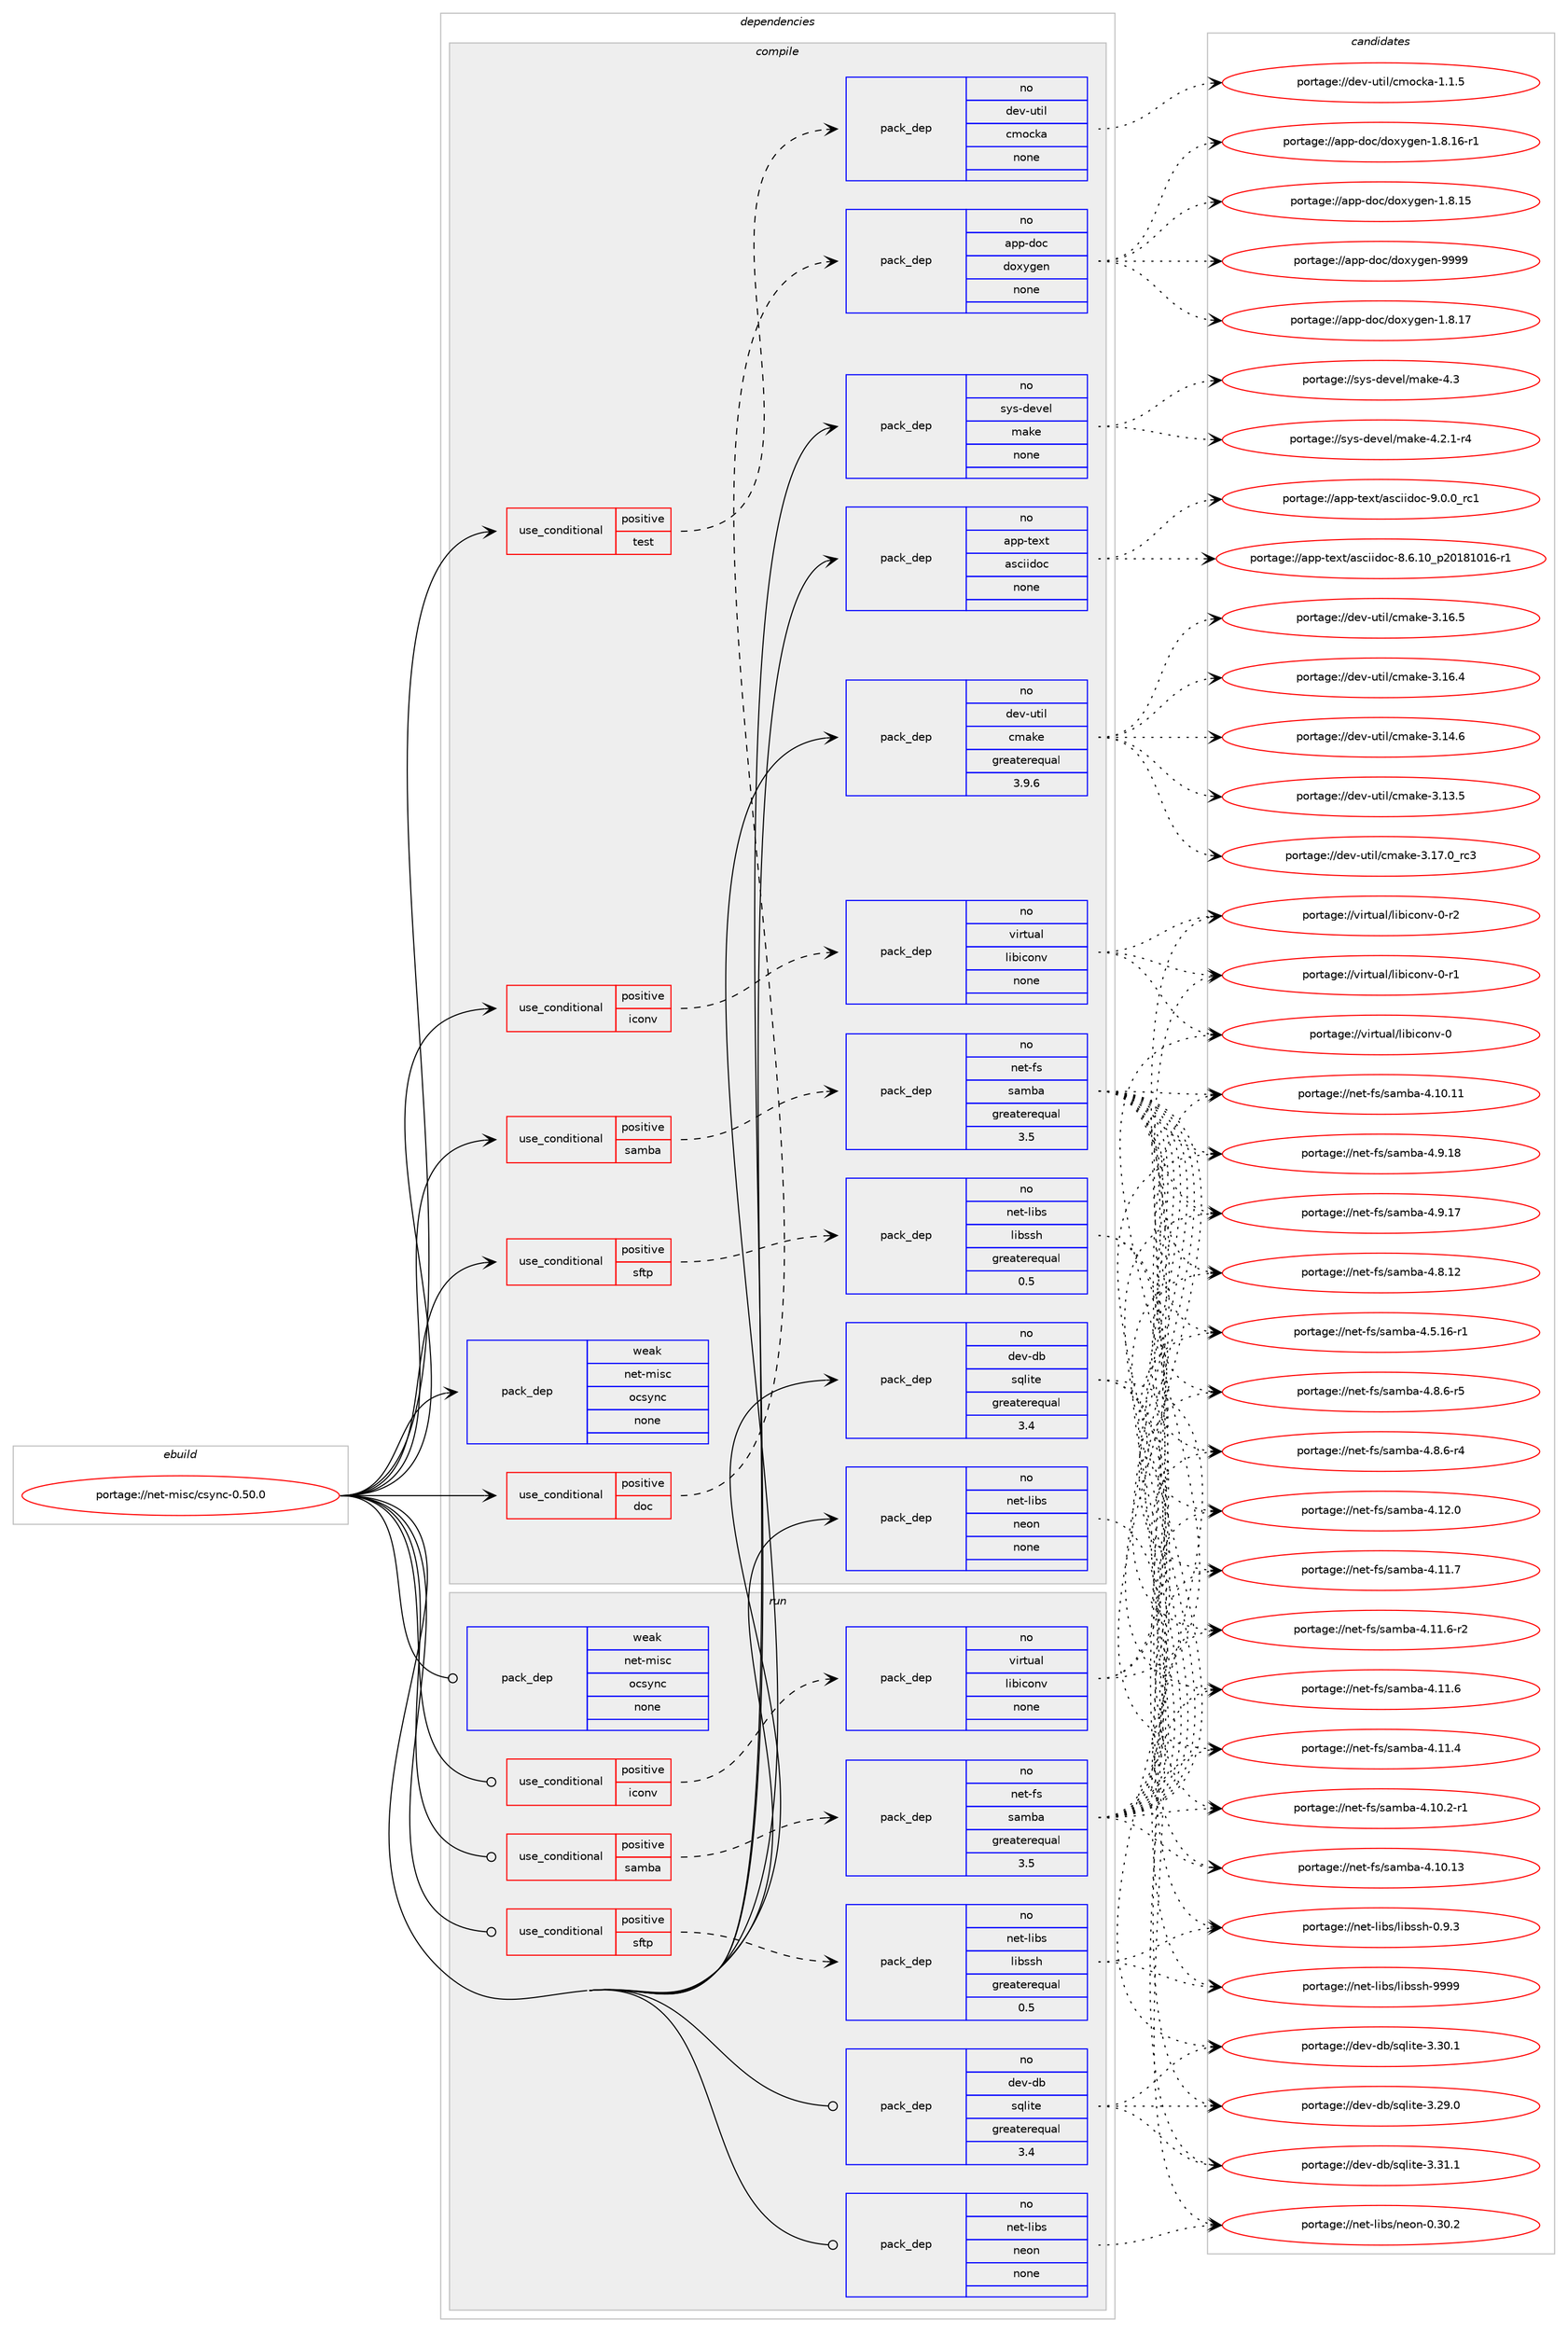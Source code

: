 digraph prolog {

# *************
# Graph options
# *************

newrank=true;
concentrate=true;
compound=true;
graph [rankdir=LR,fontname=Helvetica,fontsize=10,ranksep=1.5];#, ranksep=2.5, nodesep=0.2];
edge  [arrowhead=vee];
node  [fontname=Helvetica,fontsize=10];

# **********
# The ebuild
# **********

subgraph cluster_leftcol {
color=gray;
rank=same;
label=<<i>ebuild</i>>;
id [label="portage://net-misc/csync-0.50.0", color=red, width=4, href="../net-misc/csync-0.50.0.svg"];
}

# ****************
# The dependencies
# ****************

subgraph cluster_midcol {
color=gray;
label=<<i>dependencies</i>>;
subgraph cluster_compile {
fillcolor="#eeeeee";
style=filled;
label=<<i>compile</i>>;
subgraph cond10133 {
dependency53578 [label=<<TABLE BORDER="0" CELLBORDER="1" CELLSPACING="0" CELLPADDING="4"><TR><TD ROWSPAN="3" CELLPADDING="10">use_conditional</TD></TR><TR><TD>positive</TD></TR><TR><TD>doc</TD></TR></TABLE>>, shape=none, color=red];
subgraph pack42365 {
dependency53579 [label=<<TABLE BORDER="0" CELLBORDER="1" CELLSPACING="0" CELLPADDING="4" WIDTH="220"><TR><TD ROWSPAN="6" CELLPADDING="30">pack_dep</TD></TR><TR><TD WIDTH="110">no</TD></TR><TR><TD>app-doc</TD></TR><TR><TD>doxygen</TD></TR><TR><TD>none</TD></TR><TR><TD></TD></TR></TABLE>>, shape=none, color=blue];
}
dependency53578:e -> dependency53579:w [weight=20,style="dashed",arrowhead="vee"];
}
id:e -> dependency53578:w [weight=20,style="solid",arrowhead="vee"];
subgraph cond10134 {
dependency53580 [label=<<TABLE BORDER="0" CELLBORDER="1" CELLSPACING="0" CELLPADDING="4"><TR><TD ROWSPAN="3" CELLPADDING="10">use_conditional</TD></TR><TR><TD>positive</TD></TR><TR><TD>iconv</TD></TR></TABLE>>, shape=none, color=red];
subgraph pack42366 {
dependency53581 [label=<<TABLE BORDER="0" CELLBORDER="1" CELLSPACING="0" CELLPADDING="4" WIDTH="220"><TR><TD ROWSPAN="6" CELLPADDING="30">pack_dep</TD></TR><TR><TD WIDTH="110">no</TD></TR><TR><TD>virtual</TD></TR><TR><TD>libiconv</TD></TR><TR><TD>none</TD></TR><TR><TD></TD></TR></TABLE>>, shape=none, color=blue];
}
dependency53580:e -> dependency53581:w [weight=20,style="dashed",arrowhead="vee"];
}
id:e -> dependency53580:w [weight=20,style="solid",arrowhead="vee"];
subgraph cond10135 {
dependency53582 [label=<<TABLE BORDER="0" CELLBORDER="1" CELLSPACING="0" CELLPADDING="4"><TR><TD ROWSPAN="3" CELLPADDING="10">use_conditional</TD></TR><TR><TD>positive</TD></TR><TR><TD>samba</TD></TR></TABLE>>, shape=none, color=red];
subgraph pack42367 {
dependency53583 [label=<<TABLE BORDER="0" CELLBORDER="1" CELLSPACING="0" CELLPADDING="4" WIDTH="220"><TR><TD ROWSPAN="6" CELLPADDING="30">pack_dep</TD></TR><TR><TD WIDTH="110">no</TD></TR><TR><TD>net-fs</TD></TR><TR><TD>samba</TD></TR><TR><TD>greaterequal</TD></TR><TR><TD>3.5</TD></TR></TABLE>>, shape=none, color=blue];
}
dependency53582:e -> dependency53583:w [weight=20,style="dashed",arrowhead="vee"];
}
id:e -> dependency53582:w [weight=20,style="solid",arrowhead="vee"];
subgraph cond10136 {
dependency53584 [label=<<TABLE BORDER="0" CELLBORDER="1" CELLSPACING="0" CELLPADDING="4"><TR><TD ROWSPAN="3" CELLPADDING="10">use_conditional</TD></TR><TR><TD>positive</TD></TR><TR><TD>sftp</TD></TR></TABLE>>, shape=none, color=red];
subgraph pack42368 {
dependency53585 [label=<<TABLE BORDER="0" CELLBORDER="1" CELLSPACING="0" CELLPADDING="4" WIDTH="220"><TR><TD ROWSPAN="6" CELLPADDING="30">pack_dep</TD></TR><TR><TD WIDTH="110">no</TD></TR><TR><TD>net-libs</TD></TR><TR><TD>libssh</TD></TR><TR><TD>greaterequal</TD></TR><TR><TD>0.5</TD></TR></TABLE>>, shape=none, color=blue];
}
dependency53584:e -> dependency53585:w [weight=20,style="dashed",arrowhead="vee"];
}
id:e -> dependency53584:w [weight=20,style="solid",arrowhead="vee"];
subgraph cond10137 {
dependency53586 [label=<<TABLE BORDER="0" CELLBORDER="1" CELLSPACING="0" CELLPADDING="4"><TR><TD ROWSPAN="3" CELLPADDING="10">use_conditional</TD></TR><TR><TD>positive</TD></TR><TR><TD>test</TD></TR></TABLE>>, shape=none, color=red];
subgraph pack42369 {
dependency53587 [label=<<TABLE BORDER="0" CELLBORDER="1" CELLSPACING="0" CELLPADDING="4" WIDTH="220"><TR><TD ROWSPAN="6" CELLPADDING="30">pack_dep</TD></TR><TR><TD WIDTH="110">no</TD></TR><TR><TD>dev-util</TD></TR><TR><TD>cmocka</TD></TR><TR><TD>none</TD></TR><TR><TD></TD></TR></TABLE>>, shape=none, color=blue];
}
dependency53586:e -> dependency53587:w [weight=20,style="dashed",arrowhead="vee"];
}
id:e -> dependency53586:w [weight=20,style="solid",arrowhead="vee"];
subgraph pack42370 {
dependency53588 [label=<<TABLE BORDER="0" CELLBORDER="1" CELLSPACING="0" CELLPADDING="4" WIDTH="220"><TR><TD ROWSPAN="6" CELLPADDING="30">pack_dep</TD></TR><TR><TD WIDTH="110">no</TD></TR><TR><TD>app-text</TD></TR><TR><TD>asciidoc</TD></TR><TR><TD>none</TD></TR><TR><TD></TD></TR></TABLE>>, shape=none, color=blue];
}
id:e -> dependency53588:w [weight=20,style="solid",arrowhead="vee"];
subgraph pack42371 {
dependency53589 [label=<<TABLE BORDER="0" CELLBORDER="1" CELLSPACING="0" CELLPADDING="4" WIDTH="220"><TR><TD ROWSPAN="6" CELLPADDING="30">pack_dep</TD></TR><TR><TD WIDTH="110">no</TD></TR><TR><TD>dev-db</TD></TR><TR><TD>sqlite</TD></TR><TR><TD>greaterequal</TD></TR><TR><TD>3.4</TD></TR></TABLE>>, shape=none, color=blue];
}
id:e -> dependency53589:w [weight=20,style="solid",arrowhead="vee"];
subgraph pack42372 {
dependency53590 [label=<<TABLE BORDER="0" CELLBORDER="1" CELLSPACING="0" CELLPADDING="4" WIDTH="220"><TR><TD ROWSPAN="6" CELLPADDING="30">pack_dep</TD></TR><TR><TD WIDTH="110">no</TD></TR><TR><TD>dev-util</TD></TR><TR><TD>cmake</TD></TR><TR><TD>greaterequal</TD></TR><TR><TD>3.9.6</TD></TR></TABLE>>, shape=none, color=blue];
}
id:e -> dependency53590:w [weight=20,style="solid",arrowhead="vee"];
subgraph pack42373 {
dependency53591 [label=<<TABLE BORDER="0" CELLBORDER="1" CELLSPACING="0" CELLPADDING="4" WIDTH="220"><TR><TD ROWSPAN="6" CELLPADDING="30">pack_dep</TD></TR><TR><TD WIDTH="110">no</TD></TR><TR><TD>net-libs</TD></TR><TR><TD>neon</TD></TR><TR><TD>none</TD></TR><TR><TD></TD></TR></TABLE>>, shape=none, color=blue];
}
id:e -> dependency53591:w [weight=20,style="solid",arrowhead="vee"];
subgraph pack42374 {
dependency53592 [label=<<TABLE BORDER="0" CELLBORDER="1" CELLSPACING="0" CELLPADDING="4" WIDTH="220"><TR><TD ROWSPAN="6" CELLPADDING="30">pack_dep</TD></TR><TR><TD WIDTH="110">no</TD></TR><TR><TD>sys-devel</TD></TR><TR><TD>make</TD></TR><TR><TD>none</TD></TR><TR><TD></TD></TR></TABLE>>, shape=none, color=blue];
}
id:e -> dependency53592:w [weight=20,style="solid",arrowhead="vee"];
subgraph pack42375 {
dependency53593 [label=<<TABLE BORDER="0" CELLBORDER="1" CELLSPACING="0" CELLPADDING="4" WIDTH="220"><TR><TD ROWSPAN="6" CELLPADDING="30">pack_dep</TD></TR><TR><TD WIDTH="110">weak</TD></TR><TR><TD>net-misc</TD></TR><TR><TD>ocsync</TD></TR><TR><TD>none</TD></TR><TR><TD></TD></TR></TABLE>>, shape=none, color=blue];
}
id:e -> dependency53593:w [weight=20,style="solid",arrowhead="vee"];
}
subgraph cluster_compileandrun {
fillcolor="#eeeeee";
style=filled;
label=<<i>compile and run</i>>;
}
subgraph cluster_run {
fillcolor="#eeeeee";
style=filled;
label=<<i>run</i>>;
subgraph cond10138 {
dependency53594 [label=<<TABLE BORDER="0" CELLBORDER="1" CELLSPACING="0" CELLPADDING="4"><TR><TD ROWSPAN="3" CELLPADDING="10">use_conditional</TD></TR><TR><TD>positive</TD></TR><TR><TD>iconv</TD></TR></TABLE>>, shape=none, color=red];
subgraph pack42376 {
dependency53595 [label=<<TABLE BORDER="0" CELLBORDER="1" CELLSPACING="0" CELLPADDING="4" WIDTH="220"><TR><TD ROWSPAN="6" CELLPADDING="30">pack_dep</TD></TR><TR><TD WIDTH="110">no</TD></TR><TR><TD>virtual</TD></TR><TR><TD>libiconv</TD></TR><TR><TD>none</TD></TR><TR><TD></TD></TR></TABLE>>, shape=none, color=blue];
}
dependency53594:e -> dependency53595:w [weight=20,style="dashed",arrowhead="vee"];
}
id:e -> dependency53594:w [weight=20,style="solid",arrowhead="odot"];
subgraph cond10139 {
dependency53596 [label=<<TABLE BORDER="0" CELLBORDER="1" CELLSPACING="0" CELLPADDING="4"><TR><TD ROWSPAN="3" CELLPADDING="10">use_conditional</TD></TR><TR><TD>positive</TD></TR><TR><TD>samba</TD></TR></TABLE>>, shape=none, color=red];
subgraph pack42377 {
dependency53597 [label=<<TABLE BORDER="0" CELLBORDER="1" CELLSPACING="0" CELLPADDING="4" WIDTH="220"><TR><TD ROWSPAN="6" CELLPADDING="30">pack_dep</TD></TR><TR><TD WIDTH="110">no</TD></TR><TR><TD>net-fs</TD></TR><TR><TD>samba</TD></TR><TR><TD>greaterequal</TD></TR><TR><TD>3.5</TD></TR></TABLE>>, shape=none, color=blue];
}
dependency53596:e -> dependency53597:w [weight=20,style="dashed",arrowhead="vee"];
}
id:e -> dependency53596:w [weight=20,style="solid",arrowhead="odot"];
subgraph cond10140 {
dependency53598 [label=<<TABLE BORDER="0" CELLBORDER="1" CELLSPACING="0" CELLPADDING="4"><TR><TD ROWSPAN="3" CELLPADDING="10">use_conditional</TD></TR><TR><TD>positive</TD></TR><TR><TD>sftp</TD></TR></TABLE>>, shape=none, color=red];
subgraph pack42378 {
dependency53599 [label=<<TABLE BORDER="0" CELLBORDER="1" CELLSPACING="0" CELLPADDING="4" WIDTH="220"><TR><TD ROWSPAN="6" CELLPADDING="30">pack_dep</TD></TR><TR><TD WIDTH="110">no</TD></TR><TR><TD>net-libs</TD></TR><TR><TD>libssh</TD></TR><TR><TD>greaterequal</TD></TR><TR><TD>0.5</TD></TR></TABLE>>, shape=none, color=blue];
}
dependency53598:e -> dependency53599:w [weight=20,style="dashed",arrowhead="vee"];
}
id:e -> dependency53598:w [weight=20,style="solid",arrowhead="odot"];
subgraph pack42379 {
dependency53600 [label=<<TABLE BORDER="0" CELLBORDER="1" CELLSPACING="0" CELLPADDING="4" WIDTH="220"><TR><TD ROWSPAN="6" CELLPADDING="30">pack_dep</TD></TR><TR><TD WIDTH="110">no</TD></TR><TR><TD>dev-db</TD></TR><TR><TD>sqlite</TD></TR><TR><TD>greaterequal</TD></TR><TR><TD>3.4</TD></TR></TABLE>>, shape=none, color=blue];
}
id:e -> dependency53600:w [weight=20,style="solid",arrowhead="odot"];
subgraph pack42380 {
dependency53601 [label=<<TABLE BORDER="0" CELLBORDER="1" CELLSPACING="0" CELLPADDING="4" WIDTH="220"><TR><TD ROWSPAN="6" CELLPADDING="30">pack_dep</TD></TR><TR><TD WIDTH="110">no</TD></TR><TR><TD>net-libs</TD></TR><TR><TD>neon</TD></TR><TR><TD>none</TD></TR><TR><TD></TD></TR></TABLE>>, shape=none, color=blue];
}
id:e -> dependency53601:w [weight=20,style="solid",arrowhead="odot"];
subgraph pack42381 {
dependency53602 [label=<<TABLE BORDER="0" CELLBORDER="1" CELLSPACING="0" CELLPADDING="4" WIDTH="220"><TR><TD ROWSPAN="6" CELLPADDING="30">pack_dep</TD></TR><TR><TD WIDTH="110">weak</TD></TR><TR><TD>net-misc</TD></TR><TR><TD>ocsync</TD></TR><TR><TD>none</TD></TR><TR><TD></TD></TR></TABLE>>, shape=none, color=blue];
}
id:e -> dependency53602:w [weight=20,style="solid",arrowhead="odot"];
}
}

# **************
# The candidates
# **************

subgraph cluster_choices {
rank=same;
color=gray;
label=<<i>candidates</i>>;

subgraph choice42365 {
color=black;
nodesep=1;
choice971121124510011199471001111201211031011104557575757 [label="portage://app-doc/doxygen-9999", color=red, width=4,href="../app-doc/doxygen-9999.svg"];
choice9711211245100111994710011112012110310111045494656464955 [label="portage://app-doc/doxygen-1.8.17", color=red, width=4,href="../app-doc/doxygen-1.8.17.svg"];
choice97112112451001119947100111120121103101110454946564649544511449 [label="portage://app-doc/doxygen-1.8.16-r1", color=red, width=4,href="../app-doc/doxygen-1.8.16-r1.svg"];
choice9711211245100111994710011112012110310111045494656464953 [label="portage://app-doc/doxygen-1.8.15", color=red, width=4,href="../app-doc/doxygen-1.8.15.svg"];
dependency53579:e -> choice971121124510011199471001111201211031011104557575757:w [style=dotted,weight="100"];
dependency53579:e -> choice9711211245100111994710011112012110310111045494656464955:w [style=dotted,weight="100"];
dependency53579:e -> choice97112112451001119947100111120121103101110454946564649544511449:w [style=dotted,weight="100"];
dependency53579:e -> choice9711211245100111994710011112012110310111045494656464953:w [style=dotted,weight="100"];
}
subgraph choice42366 {
color=black;
nodesep=1;
choice1181051141161179710847108105981059911111011845484511450 [label="portage://virtual/libiconv-0-r2", color=red, width=4,href="../virtual/libiconv-0-r2.svg"];
choice1181051141161179710847108105981059911111011845484511449 [label="portage://virtual/libiconv-0-r1", color=red, width=4,href="../virtual/libiconv-0-r1.svg"];
choice118105114116117971084710810598105991111101184548 [label="portage://virtual/libiconv-0", color=red, width=4,href="../virtual/libiconv-0.svg"];
dependency53581:e -> choice1181051141161179710847108105981059911111011845484511450:w [style=dotted,weight="100"];
dependency53581:e -> choice1181051141161179710847108105981059911111011845484511449:w [style=dotted,weight="100"];
dependency53581:e -> choice118105114116117971084710810598105991111101184548:w [style=dotted,weight="100"];
}
subgraph choice42367 {
color=black;
nodesep=1;
choice110101116451021154711597109989745524657464956 [label="portage://net-fs/samba-4.9.18", color=red, width=4,href="../net-fs/samba-4.9.18.svg"];
choice110101116451021154711597109989745524657464955 [label="portage://net-fs/samba-4.9.17", color=red, width=4,href="../net-fs/samba-4.9.17.svg"];
choice11010111645102115471159710998974552465646544511453 [label="portage://net-fs/samba-4.8.6-r5", color=red, width=4,href="../net-fs/samba-4.8.6-r5.svg"];
choice11010111645102115471159710998974552465646544511452 [label="portage://net-fs/samba-4.8.6-r4", color=red, width=4,href="../net-fs/samba-4.8.6-r4.svg"];
choice110101116451021154711597109989745524656464950 [label="portage://net-fs/samba-4.8.12", color=red, width=4,href="../net-fs/samba-4.8.12.svg"];
choice1101011164510211547115971099897455246534649544511449 [label="portage://net-fs/samba-4.5.16-r1", color=red, width=4,href="../net-fs/samba-4.5.16-r1.svg"];
choice110101116451021154711597109989745524649504648 [label="portage://net-fs/samba-4.12.0", color=red, width=4,href="../net-fs/samba-4.12.0.svg"];
choice110101116451021154711597109989745524649494655 [label="portage://net-fs/samba-4.11.7", color=red, width=4,href="../net-fs/samba-4.11.7.svg"];
choice1101011164510211547115971099897455246494946544511450 [label="portage://net-fs/samba-4.11.6-r2", color=red, width=4,href="../net-fs/samba-4.11.6-r2.svg"];
choice110101116451021154711597109989745524649494654 [label="portage://net-fs/samba-4.11.6", color=red, width=4,href="../net-fs/samba-4.11.6.svg"];
choice110101116451021154711597109989745524649494652 [label="portage://net-fs/samba-4.11.4", color=red, width=4,href="../net-fs/samba-4.11.4.svg"];
choice1101011164510211547115971099897455246494846504511449 [label="portage://net-fs/samba-4.10.2-r1", color=red, width=4,href="../net-fs/samba-4.10.2-r1.svg"];
choice11010111645102115471159710998974552464948464951 [label="portage://net-fs/samba-4.10.13", color=red, width=4,href="../net-fs/samba-4.10.13.svg"];
choice11010111645102115471159710998974552464948464949 [label="portage://net-fs/samba-4.10.11", color=red, width=4,href="../net-fs/samba-4.10.11.svg"];
dependency53583:e -> choice110101116451021154711597109989745524657464956:w [style=dotted,weight="100"];
dependency53583:e -> choice110101116451021154711597109989745524657464955:w [style=dotted,weight="100"];
dependency53583:e -> choice11010111645102115471159710998974552465646544511453:w [style=dotted,weight="100"];
dependency53583:e -> choice11010111645102115471159710998974552465646544511452:w [style=dotted,weight="100"];
dependency53583:e -> choice110101116451021154711597109989745524656464950:w [style=dotted,weight="100"];
dependency53583:e -> choice1101011164510211547115971099897455246534649544511449:w [style=dotted,weight="100"];
dependency53583:e -> choice110101116451021154711597109989745524649504648:w [style=dotted,weight="100"];
dependency53583:e -> choice110101116451021154711597109989745524649494655:w [style=dotted,weight="100"];
dependency53583:e -> choice1101011164510211547115971099897455246494946544511450:w [style=dotted,weight="100"];
dependency53583:e -> choice110101116451021154711597109989745524649494654:w [style=dotted,weight="100"];
dependency53583:e -> choice110101116451021154711597109989745524649494652:w [style=dotted,weight="100"];
dependency53583:e -> choice1101011164510211547115971099897455246494846504511449:w [style=dotted,weight="100"];
dependency53583:e -> choice11010111645102115471159710998974552464948464951:w [style=dotted,weight="100"];
dependency53583:e -> choice11010111645102115471159710998974552464948464949:w [style=dotted,weight="100"];
}
subgraph choice42368 {
color=black;
nodesep=1;
choice110101116451081059811547108105981151151044557575757 [label="portage://net-libs/libssh-9999", color=red, width=4,href="../net-libs/libssh-9999.svg"];
choice11010111645108105981154710810598115115104454846574651 [label="portage://net-libs/libssh-0.9.3", color=red, width=4,href="../net-libs/libssh-0.9.3.svg"];
dependency53585:e -> choice110101116451081059811547108105981151151044557575757:w [style=dotted,weight="100"];
dependency53585:e -> choice11010111645108105981154710810598115115104454846574651:w [style=dotted,weight="100"];
}
subgraph choice42369 {
color=black;
nodesep=1;
choice1001011184511711610510847991091119910797454946494653 [label="portage://dev-util/cmocka-1.1.5", color=red, width=4,href="../dev-util/cmocka-1.1.5.svg"];
dependency53587:e -> choice1001011184511711610510847991091119910797454946494653:w [style=dotted,weight="100"];
}
subgraph choice42370 {
color=black;
nodesep=1;
choice971121124511610112011647971159910510510011199455746484648951149949 [label="portage://app-text/asciidoc-9.0.0_rc1", color=red, width=4,href="../app-text/asciidoc-9.0.0_rc1.svg"];
choice971121124511610112011647971159910510510011199455646544649489511250484956494849544511449 [label="portage://app-text/asciidoc-8.6.10_p20181016-r1", color=red, width=4,href="../app-text/asciidoc-8.6.10_p20181016-r1.svg"];
dependency53588:e -> choice971121124511610112011647971159910510510011199455746484648951149949:w [style=dotted,weight="100"];
dependency53588:e -> choice971121124511610112011647971159910510510011199455646544649489511250484956494849544511449:w [style=dotted,weight="100"];
}
subgraph choice42371 {
color=black;
nodesep=1;
choice10010111845100984711511310810511610145514651494649 [label="portage://dev-db/sqlite-3.31.1", color=red, width=4,href="../dev-db/sqlite-3.31.1.svg"];
choice10010111845100984711511310810511610145514651484649 [label="portage://dev-db/sqlite-3.30.1", color=red, width=4,href="../dev-db/sqlite-3.30.1.svg"];
choice10010111845100984711511310810511610145514650574648 [label="portage://dev-db/sqlite-3.29.0", color=red, width=4,href="../dev-db/sqlite-3.29.0.svg"];
dependency53589:e -> choice10010111845100984711511310810511610145514651494649:w [style=dotted,weight="100"];
dependency53589:e -> choice10010111845100984711511310810511610145514651484649:w [style=dotted,weight="100"];
dependency53589:e -> choice10010111845100984711511310810511610145514650574648:w [style=dotted,weight="100"];
}
subgraph choice42372 {
color=black;
nodesep=1;
choice1001011184511711610510847991099710710145514649554648951149951 [label="portage://dev-util/cmake-3.17.0_rc3", color=red, width=4,href="../dev-util/cmake-3.17.0_rc3.svg"];
choice1001011184511711610510847991099710710145514649544653 [label="portage://dev-util/cmake-3.16.5", color=red, width=4,href="../dev-util/cmake-3.16.5.svg"];
choice1001011184511711610510847991099710710145514649544652 [label="portage://dev-util/cmake-3.16.4", color=red, width=4,href="../dev-util/cmake-3.16.4.svg"];
choice1001011184511711610510847991099710710145514649524654 [label="portage://dev-util/cmake-3.14.6", color=red, width=4,href="../dev-util/cmake-3.14.6.svg"];
choice1001011184511711610510847991099710710145514649514653 [label="portage://dev-util/cmake-3.13.5", color=red, width=4,href="../dev-util/cmake-3.13.5.svg"];
dependency53590:e -> choice1001011184511711610510847991099710710145514649554648951149951:w [style=dotted,weight="100"];
dependency53590:e -> choice1001011184511711610510847991099710710145514649544653:w [style=dotted,weight="100"];
dependency53590:e -> choice1001011184511711610510847991099710710145514649544652:w [style=dotted,weight="100"];
dependency53590:e -> choice1001011184511711610510847991099710710145514649524654:w [style=dotted,weight="100"];
dependency53590:e -> choice1001011184511711610510847991099710710145514649514653:w [style=dotted,weight="100"];
}
subgraph choice42373 {
color=black;
nodesep=1;
choice11010111645108105981154711010111111045484651484650 [label="portage://net-libs/neon-0.30.2", color=red, width=4,href="../net-libs/neon-0.30.2.svg"];
dependency53591:e -> choice11010111645108105981154711010111111045484651484650:w [style=dotted,weight="100"];
}
subgraph choice42374 {
color=black;
nodesep=1;
choice11512111545100101118101108471099710710145524651 [label="portage://sys-devel/make-4.3", color=red, width=4,href="../sys-devel/make-4.3.svg"];
choice1151211154510010111810110847109971071014552465046494511452 [label="portage://sys-devel/make-4.2.1-r4", color=red, width=4,href="../sys-devel/make-4.2.1-r4.svg"];
dependency53592:e -> choice11512111545100101118101108471099710710145524651:w [style=dotted,weight="100"];
dependency53592:e -> choice1151211154510010111810110847109971071014552465046494511452:w [style=dotted,weight="100"];
}
subgraph choice42375 {
color=black;
nodesep=1;
}
subgraph choice42376 {
color=black;
nodesep=1;
choice1181051141161179710847108105981059911111011845484511450 [label="portage://virtual/libiconv-0-r2", color=red, width=4,href="../virtual/libiconv-0-r2.svg"];
choice1181051141161179710847108105981059911111011845484511449 [label="portage://virtual/libiconv-0-r1", color=red, width=4,href="../virtual/libiconv-0-r1.svg"];
choice118105114116117971084710810598105991111101184548 [label="portage://virtual/libiconv-0", color=red, width=4,href="../virtual/libiconv-0.svg"];
dependency53595:e -> choice1181051141161179710847108105981059911111011845484511450:w [style=dotted,weight="100"];
dependency53595:e -> choice1181051141161179710847108105981059911111011845484511449:w [style=dotted,weight="100"];
dependency53595:e -> choice118105114116117971084710810598105991111101184548:w [style=dotted,weight="100"];
}
subgraph choice42377 {
color=black;
nodesep=1;
choice110101116451021154711597109989745524657464956 [label="portage://net-fs/samba-4.9.18", color=red, width=4,href="../net-fs/samba-4.9.18.svg"];
choice110101116451021154711597109989745524657464955 [label="portage://net-fs/samba-4.9.17", color=red, width=4,href="../net-fs/samba-4.9.17.svg"];
choice11010111645102115471159710998974552465646544511453 [label="portage://net-fs/samba-4.8.6-r5", color=red, width=4,href="../net-fs/samba-4.8.6-r5.svg"];
choice11010111645102115471159710998974552465646544511452 [label="portage://net-fs/samba-4.8.6-r4", color=red, width=4,href="../net-fs/samba-4.8.6-r4.svg"];
choice110101116451021154711597109989745524656464950 [label="portage://net-fs/samba-4.8.12", color=red, width=4,href="../net-fs/samba-4.8.12.svg"];
choice1101011164510211547115971099897455246534649544511449 [label="portage://net-fs/samba-4.5.16-r1", color=red, width=4,href="../net-fs/samba-4.5.16-r1.svg"];
choice110101116451021154711597109989745524649504648 [label="portage://net-fs/samba-4.12.0", color=red, width=4,href="../net-fs/samba-4.12.0.svg"];
choice110101116451021154711597109989745524649494655 [label="portage://net-fs/samba-4.11.7", color=red, width=4,href="../net-fs/samba-4.11.7.svg"];
choice1101011164510211547115971099897455246494946544511450 [label="portage://net-fs/samba-4.11.6-r2", color=red, width=4,href="../net-fs/samba-4.11.6-r2.svg"];
choice110101116451021154711597109989745524649494654 [label="portage://net-fs/samba-4.11.6", color=red, width=4,href="../net-fs/samba-4.11.6.svg"];
choice110101116451021154711597109989745524649494652 [label="portage://net-fs/samba-4.11.4", color=red, width=4,href="../net-fs/samba-4.11.4.svg"];
choice1101011164510211547115971099897455246494846504511449 [label="portage://net-fs/samba-4.10.2-r1", color=red, width=4,href="../net-fs/samba-4.10.2-r1.svg"];
choice11010111645102115471159710998974552464948464951 [label="portage://net-fs/samba-4.10.13", color=red, width=4,href="../net-fs/samba-4.10.13.svg"];
choice11010111645102115471159710998974552464948464949 [label="portage://net-fs/samba-4.10.11", color=red, width=4,href="../net-fs/samba-4.10.11.svg"];
dependency53597:e -> choice110101116451021154711597109989745524657464956:w [style=dotted,weight="100"];
dependency53597:e -> choice110101116451021154711597109989745524657464955:w [style=dotted,weight="100"];
dependency53597:e -> choice11010111645102115471159710998974552465646544511453:w [style=dotted,weight="100"];
dependency53597:e -> choice11010111645102115471159710998974552465646544511452:w [style=dotted,weight="100"];
dependency53597:e -> choice110101116451021154711597109989745524656464950:w [style=dotted,weight="100"];
dependency53597:e -> choice1101011164510211547115971099897455246534649544511449:w [style=dotted,weight="100"];
dependency53597:e -> choice110101116451021154711597109989745524649504648:w [style=dotted,weight="100"];
dependency53597:e -> choice110101116451021154711597109989745524649494655:w [style=dotted,weight="100"];
dependency53597:e -> choice1101011164510211547115971099897455246494946544511450:w [style=dotted,weight="100"];
dependency53597:e -> choice110101116451021154711597109989745524649494654:w [style=dotted,weight="100"];
dependency53597:e -> choice110101116451021154711597109989745524649494652:w [style=dotted,weight="100"];
dependency53597:e -> choice1101011164510211547115971099897455246494846504511449:w [style=dotted,weight="100"];
dependency53597:e -> choice11010111645102115471159710998974552464948464951:w [style=dotted,weight="100"];
dependency53597:e -> choice11010111645102115471159710998974552464948464949:w [style=dotted,weight="100"];
}
subgraph choice42378 {
color=black;
nodesep=1;
choice110101116451081059811547108105981151151044557575757 [label="portage://net-libs/libssh-9999", color=red, width=4,href="../net-libs/libssh-9999.svg"];
choice11010111645108105981154710810598115115104454846574651 [label="portage://net-libs/libssh-0.9.3", color=red, width=4,href="../net-libs/libssh-0.9.3.svg"];
dependency53599:e -> choice110101116451081059811547108105981151151044557575757:w [style=dotted,weight="100"];
dependency53599:e -> choice11010111645108105981154710810598115115104454846574651:w [style=dotted,weight="100"];
}
subgraph choice42379 {
color=black;
nodesep=1;
choice10010111845100984711511310810511610145514651494649 [label="portage://dev-db/sqlite-3.31.1", color=red, width=4,href="../dev-db/sqlite-3.31.1.svg"];
choice10010111845100984711511310810511610145514651484649 [label="portage://dev-db/sqlite-3.30.1", color=red, width=4,href="../dev-db/sqlite-3.30.1.svg"];
choice10010111845100984711511310810511610145514650574648 [label="portage://dev-db/sqlite-3.29.0", color=red, width=4,href="../dev-db/sqlite-3.29.0.svg"];
dependency53600:e -> choice10010111845100984711511310810511610145514651494649:w [style=dotted,weight="100"];
dependency53600:e -> choice10010111845100984711511310810511610145514651484649:w [style=dotted,weight="100"];
dependency53600:e -> choice10010111845100984711511310810511610145514650574648:w [style=dotted,weight="100"];
}
subgraph choice42380 {
color=black;
nodesep=1;
choice11010111645108105981154711010111111045484651484650 [label="portage://net-libs/neon-0.30.2", color=red, width=4,href="../net-libs/neon-0.30.2.svg"];
dependency53601:e -> choice11010111645108105981154711010111111045484651484650:w [style=dotted,weight="100"];
}
subgraph choice42381 {
color=black;
nodesep=1;
}
}

}
